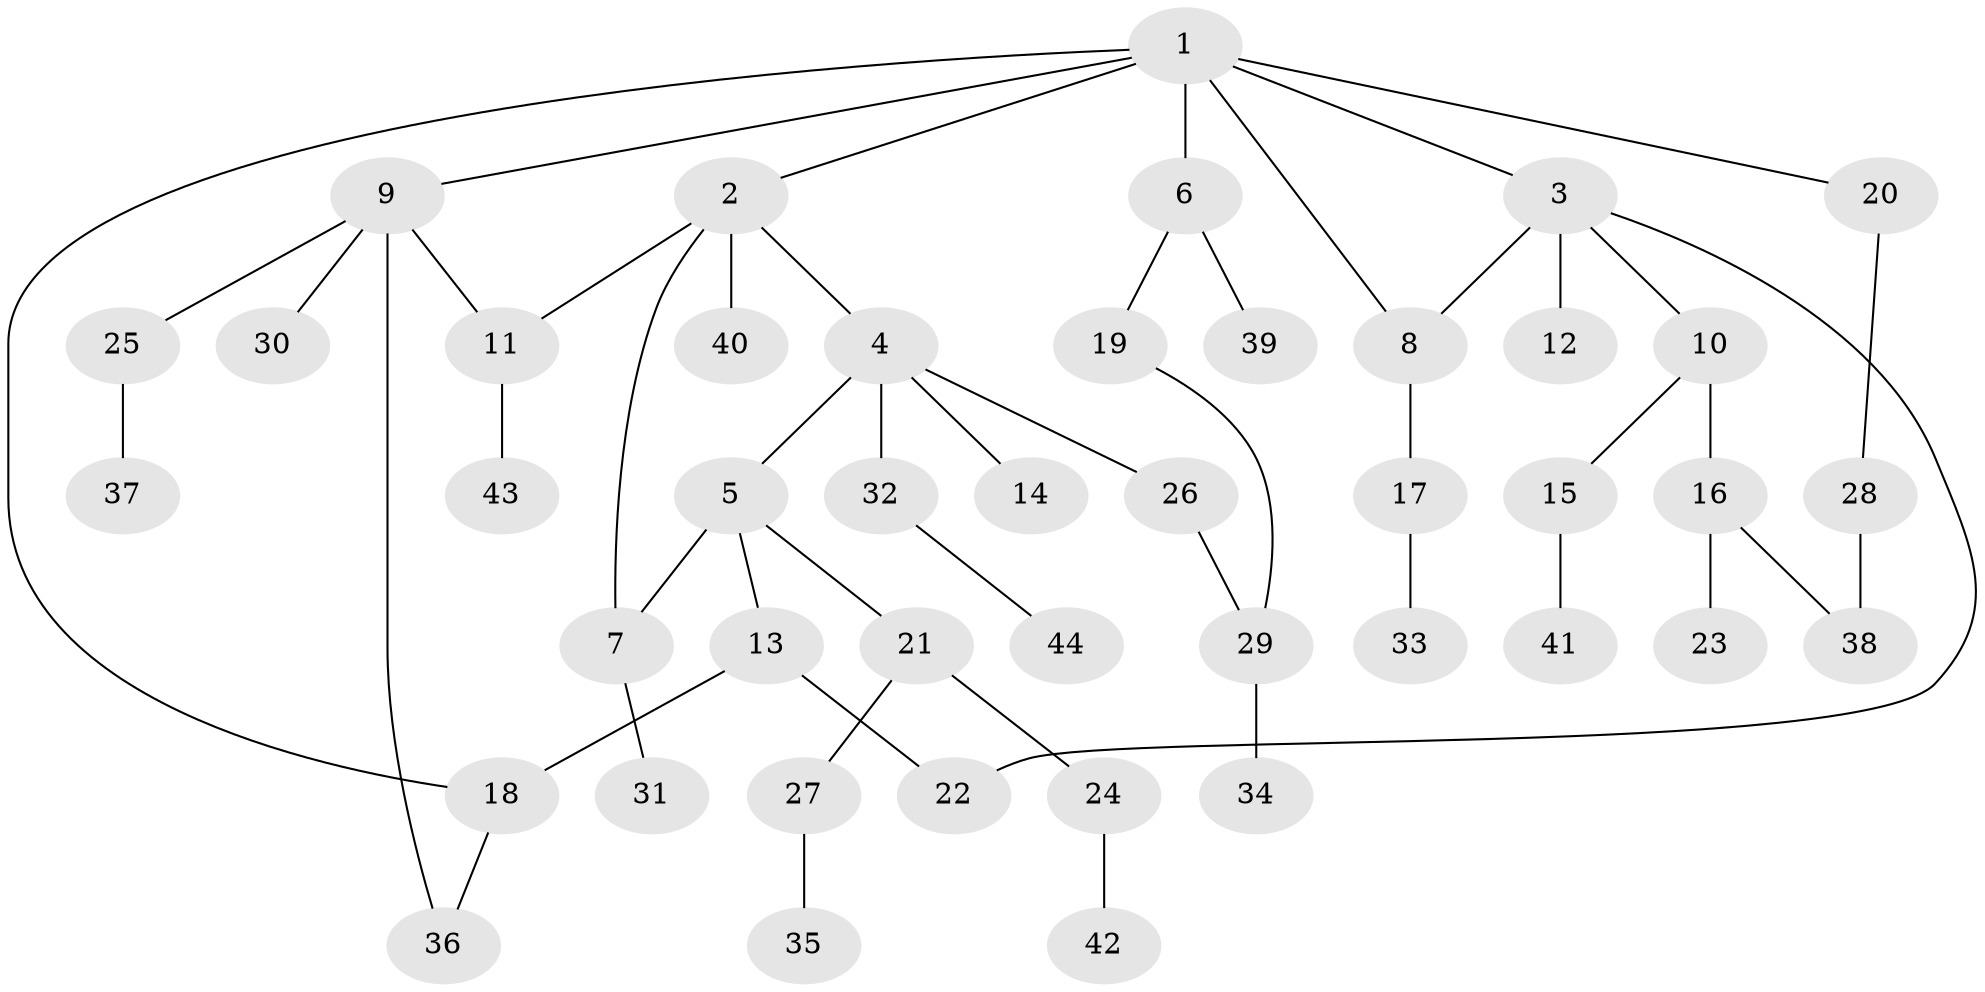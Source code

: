 // original degree distribution, {7: 0.011363636363636364, 6: 0.011363636363636364, 4: 0.07954545454545454, 9: 0.011363636363636364, 2: 0.3409090909090909, 3: 0.18181818181818182, 5: 0.022727272727272728, 1: 0.3409090909090909}
// Generated by graph-tools (version 1.1) at 2025/34/03/09/25 02:34:18]
// undirected, 44 vertices, 51 edges
graph export_dot {
graph [start="1"]
  node [color=gray90,style=filled];
  1;
  2;
  3;
  4;
  5;
  6;
  7;
  8;
  9;
  10;
  11;
  12;
  13;
  14;
  15;
  16;
  17;
  18;
  19;
  20;
  21;
  22;
  23;
  24;
  25;
  26;
  27;
  28;
  29;
  30;
  31;
  32;
  33;
  34;
  35;
  36;
  37;
  38;
  39;
  40;
  41;
  42;
  43;
  44;
  1 -- 2 [weight=1.0];
  1 -- 3 [weight=1.0];
  1 -- 6 [weight=1.0];
  1 -- 8 [weight=1.0];
  1 -- 9 [weight=1.0];
  1 -- 18 [weight=1.0];
  1 -- 20 [weight=1.0];
  2 -- 4 [weight=2.0];
  2 -- 7 [weight=2.0];
  2 -- 11 [weight=1.0];
  2 -- 40 [weight=1.0];
  3 -- 8 [weight=1.0];
  3 -- 10 [weight=1.0];
  3 -- 12 [weight=2.0];
  3 -- 22 [weight=1.0];
  4 -- 5 [weight=4.0];
  4 -- 14 [weight=1.0];
  4 -- 26 [weight=1.0];
  4 -- 32 [weight=1.0];
  5 -- 7 [weight=2.0];
  5 -- 13 [weight=1.0];
  5 -- 21 [weight=1.0];
  6 -- 19 [weight=1.0];
  6 -- 39 [weight=1.0];
  7 -- 31 [weight=1.0];
  8 -- 17 [weight=1.0];
  9 -- 11 [weight=1.0];
  9 -- 25 [weight=1.0];
  9 -- 30 [weight=1.0];
  9 -- 36 [weight=1.0];
  10 -- 15 [weight=1.0];
  10 -- 16 [weight=1.0];
  11 -- 43 [weight=2.0];
  13 -- 18 [weight=1.0];
  13 -- 22 [weight=1.0];
  15 -- 41 [weight=1.0];
  16 -- 23 [weight=1.0];
  16 -- 38 [weight=2.0];
  17 -- 33 [weight=1.0];
  18 -- 36 [weight=1.0];
  19 -- 29 [weight=1.0];
  20 -- 28 [weight=1.0];
  21 -- 24 [weight=1.0];
  21 -- 27 [weight=1.0];
  24 -- 42 [weight=1.0];
  25 -- 37 [weight=1.0];
  26 -- 29 [weight=1.0];
  27 -- 35 [weight=1.0];
  28 -- 38 [weight=2.0];
  29 -- 34 [weight=1.0];
  32 -- 44 [weight=1.0];
}
